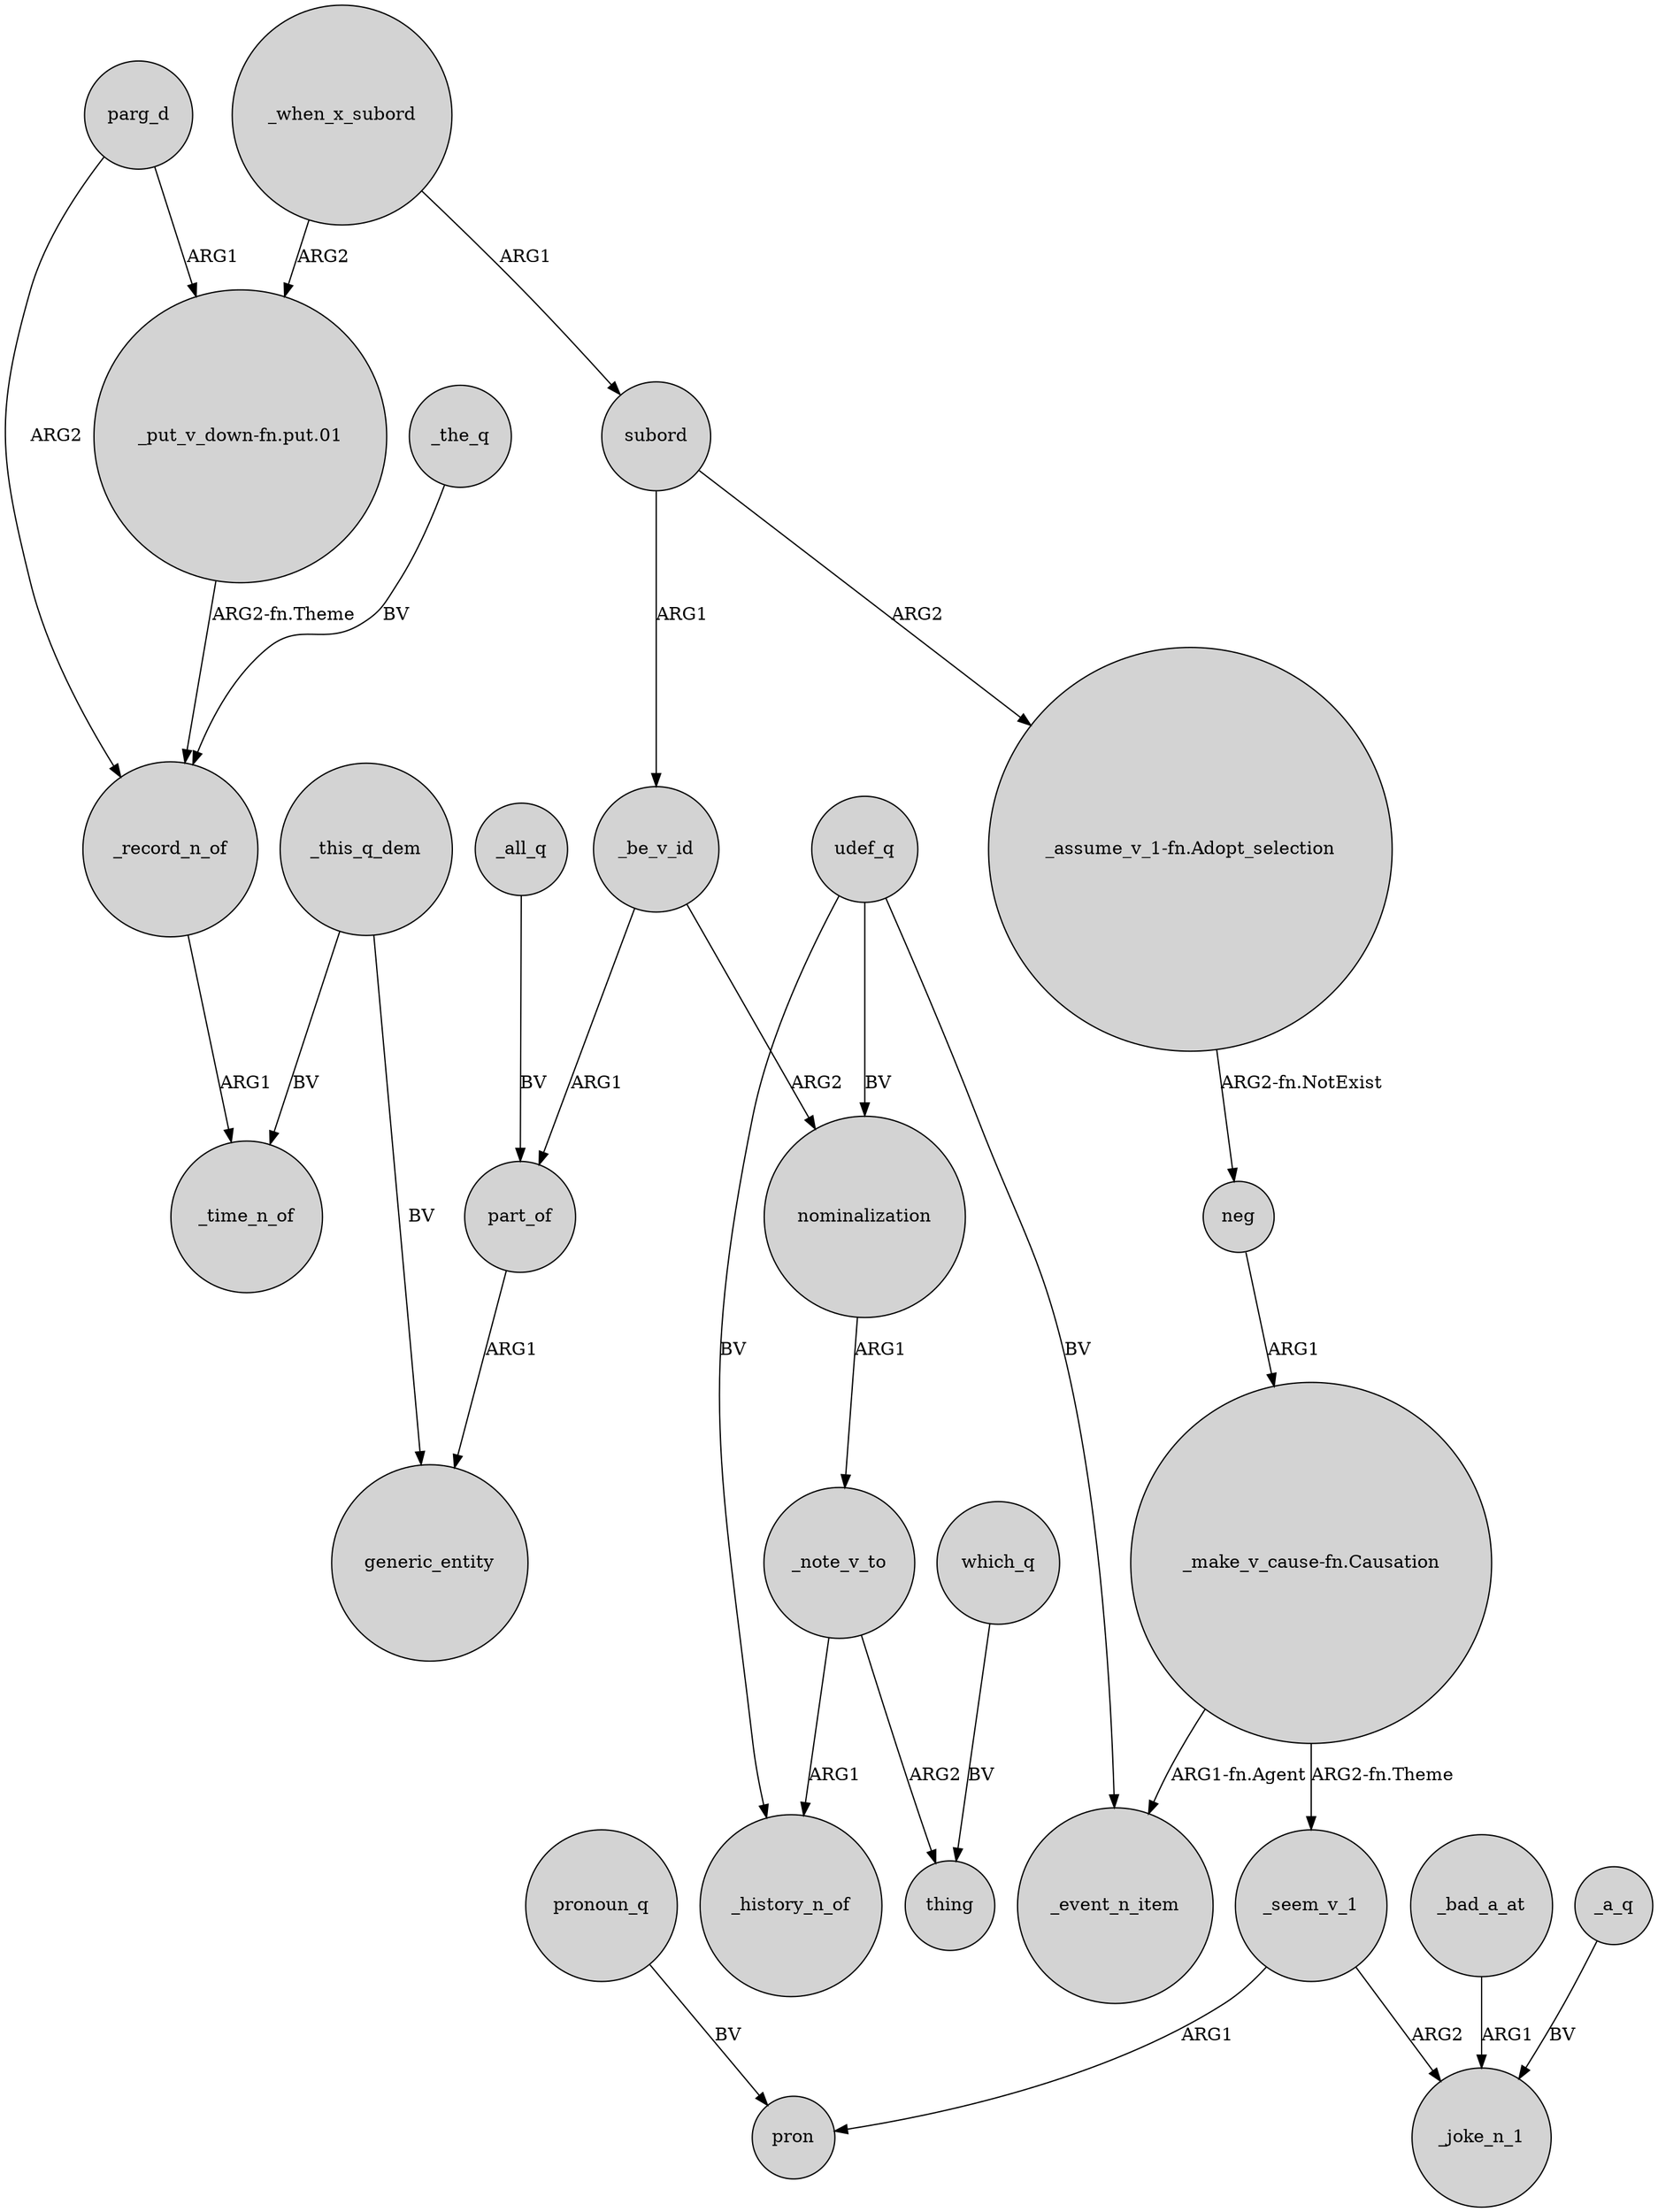 digraph {
	node [shape=circle style=filled]
	_be_v_id -> part_of [label=ARG1]
	subord -> _be_v_id [label=ARG1]
	"_make_v_cause-fn.Causation" -> _event_n_item [label="ARG1-fn.Agent"]
	_all_q -> part_of [label=BV]
	udef_q -> _history_n_of [label=BV]
	"_put_v_down-fn.put.01" -> _record_n_of [label="ARG2-fn.Theme"]
	"_make_v_cause-fn.Causation" -> _seem_v_1 [label="ARG2-fn.Theme"]
	_seem_v_1 -> pron [label=ARG1]
	neg -> "_make_v_cause-fn.Causation" [label=ARG1]
	_this_q_dem -> _time_n_of [label=BV]
	_a_q -> _joke_n_1 [label=BV]
	part_of -> generic_entity [label=ARG1]
	pronoun_q -> pron [label=BV]
	parg_d -> _record_n_of [label=ARG2]
	_this_q_dem -> generic_entity [label=BV]
	_record_n_of -> _time_n_of [label=ARG1]
	_be_v_id -> nominalization [label=ARG2]
	_when_x_subord -> "_put_v_down-fn.put.01" [label=ARG2]
	udef_q -> nominalization [label=BV]
	parg_d -> "_put_v_down-fn.put.01" [label=ARG1]
	_note_v_to -> _history_n_of [label=ARG1]
	nominalization -> _note_v_to [label=ARG1]
	"_assume_v_1-fn.Adopt_selection" -> neg [label="ARG2-fn.NotExist"]
	_the_q -> _record_n_of [label=BV]
	_seem_v_1 -> _joke_n_1 [label=ARG2]
	_note_v_to -> thing [label=ARG2]
	_when_x_subord -> subord [label=ARG1]
	subord -> "_assume_v_1-fn.Adopt_selection" [label=ARG2]
	udef_q -> _event_n_item [label=BV]
	_bad_a_at -> _joke_n_1 [label=ARG1]
	which_q -> thing [label=BV]
}
